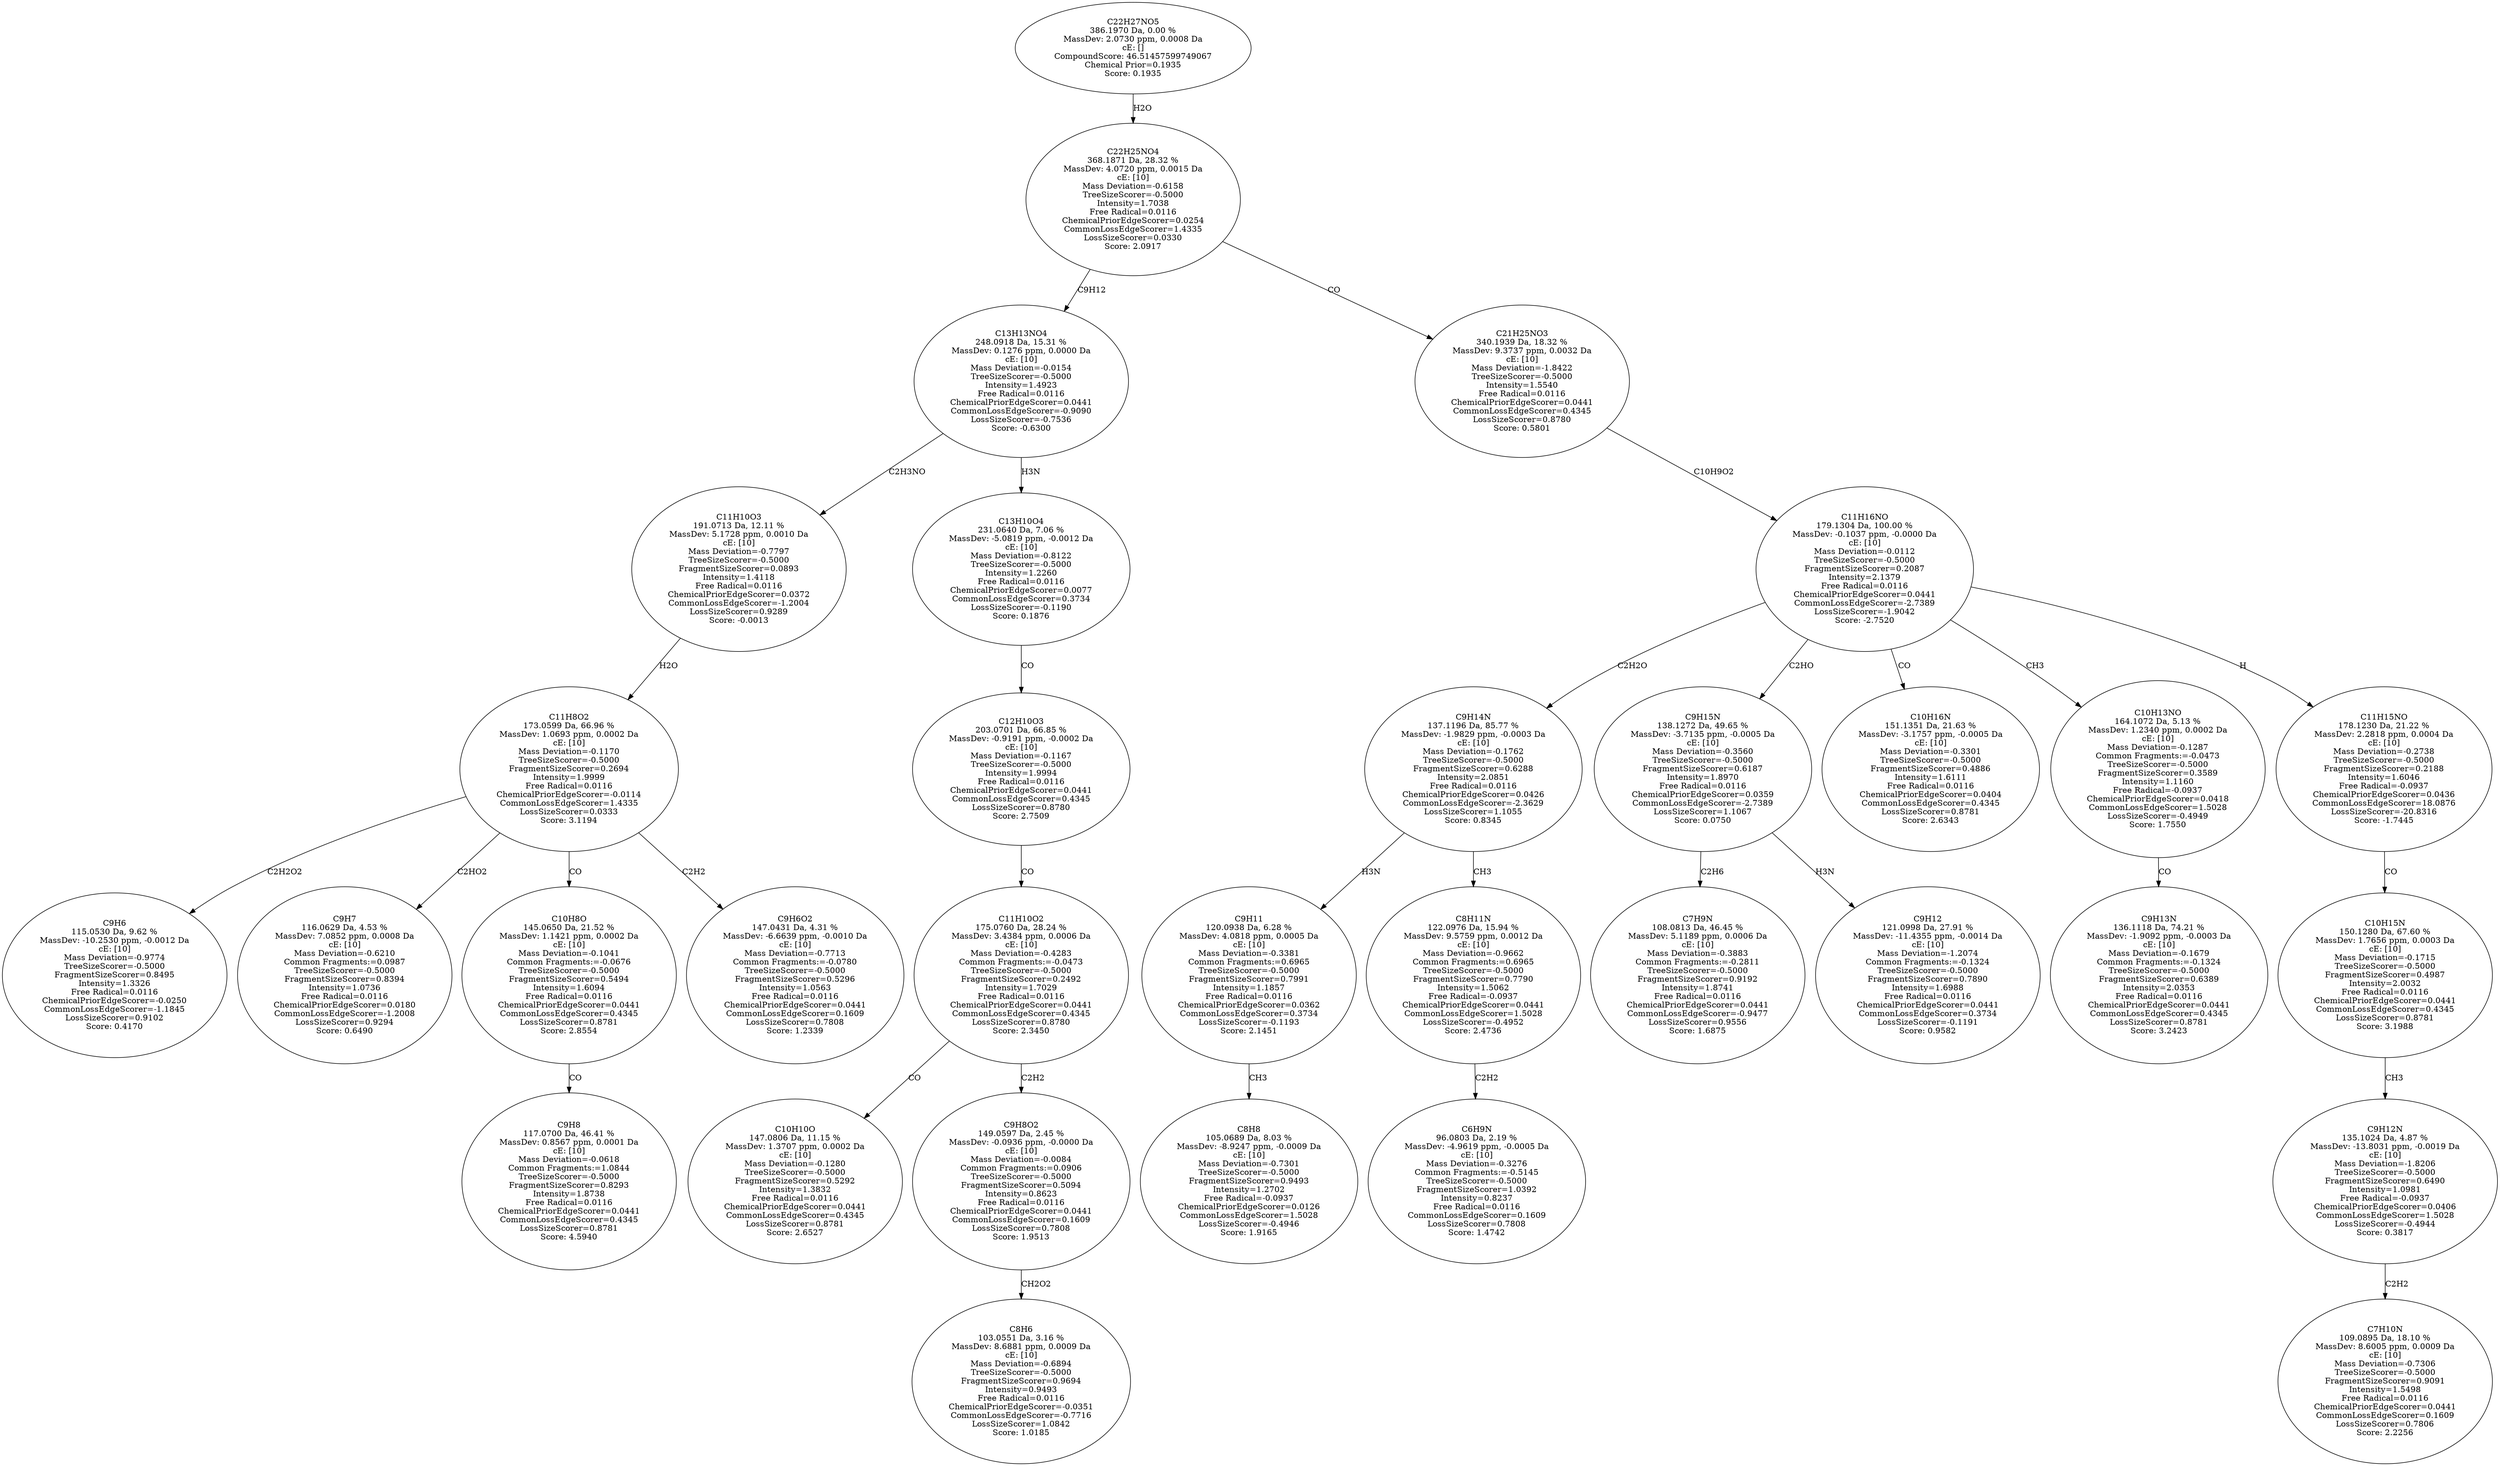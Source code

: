 strict digraph {
v1 [label="C9H6\n115.0530 Da, 9.62 %\nMassDev: -10.2530 ppm, -0.0012 Da\ncE: [10]\nMass Deviation=-0.9774\nTreeSizeScorer=-0.5000\nFragmentSizeScorer=0.8495\nIntensity=1.3326\nFree Radical=0.0116\nChemicalPriorEdgeScorer=-0.0250\nCommonLossEdgeScorer=-1.1845\nLossSizeScorer=0.9102\nScore: 0.4170"];
v2 [label="C9H7\n116.0629 Da, 4.53 %\nMassDev: 7.0852 ppm, 0.0008 Da\ncE: [10]\nMass Deviation=-0.6210\nCommon Fragments:=0.0987\nTreeSizeScorer=-0.5000\nFragmentSizeScorer=0.8394\nIntensity=1.0736\nFree Radical=0.0116\nChemicalPriorEdgeScorer=0.0180\nCommonLossEdgeScorer=-1.2008\nLossSizeScorer=0.9294\nScore: 0.6490"];
v3 [label="C9H8\n117.0700 Da, 46.41 %\nMassDev: 0.8567 ppm, 0.0001 Da\ncE: [10]\nMass Deviation=-0.0618\nCommon Fragments:=1.0844\nTreeSizeScorer=-0.5000\nFragmentSizeScorer=0.8293\nIntensity=1.8738\nFree Radical=0.0116\nChemicalPriorEdgeScorer=0.0441\nCommonLossEdgeScorer=0.4345\nLossSizeScorer=0.8781\nScore: 4.5940"];
v4 [label="C10H8O\n145.0650 Da, 21.52 %\nMassDev: 1.1421 ppm, 0.0002 Da\ncE: [10]\nMass Deviation=-0.1041\nCommon Fragments:=-0.0676\nTreeSizeScorer=-0.5000\nFragmentSizeScorer=0.5494\nIntensity=1.6094\nFree Radical=0.0116\nChemicalPriorEdgeScorer=0.0441\nCommonLossEdgeScorer=0.4345\nLossSizeScorer=0.8781\nScore: 2.8554"];
v5 [label="C9H6O2\n147.0431 Da, 4.31 %\nMassDev: -6.6639 ppm, -0.0010 Da\ncE: [10]\nMass Deviation=-0.7713\nCommon Fragments:=-0.0780\nTreeSizeScorer=-0.5000\nFragmentSizeScorer=0.5296\nIntensity=1.0563\nFree Radical=0.0116\nChemicalPriorEdgeScorer=0.0441\nCommonLossEdgeScorer=0.1609\nLossSizeScorer=0.7808\nScore: 1.2339"];
v6 [label="C11H8O2\n173.0599 Da, 66.96 %\nMassDev: 1.0693 ppm, 0.0002 Da\ncE: [10]\nMass Deviation=-0.1170\nTreeSizeScorer=-0.5000\nFragmentSizeScorer=0.2694\nIntensity=1.9999\nFree Radical=0.0116\nChemicalPriorEdgeScorer=-0.0114\nCommonLossEdgeScorer=1.4335\nLossSizeScorer=0.0333\nScore: 3.1194"];
v7 [label="C11H10O3\n191.0713 Da, 12.11 %\nMassDev: 5.1728 ppm, 0.0010 Da\ncE: [10]\nMass Deviation=-0.7797\nTreeSizeScorer=-0.5000\nFragmentSizeScorer=0.0893\nIntensity=1.4118\nFree Radical=0.0116\nChemicalPriorEdgeScorer=0.0372\nCommonLossEdgeScorer=-1.2004\nLossSizeScorer=0.9289\nScore: -0.0013"];
v8 [label="C10H10O\n147.0806 Da, 11.15 %\nMassDev: 1.3707 ppm, 0.0002 Da\ncE: [10]\nMass Deviation=-0.1280\nTreeSizeScorer=-0.5000\nFragmentSizeScorer=0.5292\nIntensity=1.3832\nFree Radical=0.0116\nChemicalPriorEdgeScorer=0.0441\nCommonLossEdgeScorer=0.4345\nLossSizeScorer=0.8781\nScore: 2.6527"];
v9 [label="C8H6\n103.0551 Da, 3.16 %\nMassDev: 8.6881 ppm, 0.0009 Da\ncE: [10]\nMass Deviation=-0.6894\nTreeSizeScorer=-0.5000\nFragmentSizeScorer=0.9694\nIntensity=0.9493\nFree Radical=0.0116\nChemicalPriorEdgeScorer=-0.0351\nCommonLossEdgeScorer=-0.7716\nLossSizeScorer=1.0842\nScore: 1.0185"];
v10 [label="C9H8O2\n149.0597 Da, 2.45 %\nMassDev: -0.0936 ppm, -0.0000 Da\ncE: [10]\nMass Deviation=-0.0084\nCommon Fragments:=0.0906\nTreeSizeScorer=-0.5000\nFragmentSizeScorer=0.5094\nIntensity=0.8623\nFree Radical=0.0116\nChemicalPriorEdgeScorer=0.0441\nCommonLossEdgeScorer=0.1609\nLossSizeScorer=0.7808\nScore: 1.9513"];
v11 [label="C11H10O2\n175.0760 Da, 28.24 %\nMassDev: 3.4384 ppm, 0.0006 Da\ncE: [10]\nMass Deviation=-0.4283\nCommon Fragments:=-0.0473\nTreeSizeScorer=-0.5000\nFragmentSizeScorer=0.2492\nIntensity=1.7029\nFree Radical=0.0116\nChemicalPriorEdgeScorer=0.0441\nCommonLossEdgeScorer=0.4345\nLossSizeScorer=0.8780\nScore: 2.3450"];
v12 [label="C12H10O3\n203.0701 Da, 66.85 %\nMassDev: -0.9191 ppm, -0.0002 Da\ncE: [10]\nMass Deviation=-0.1167\nTreeSizeScorer=-0.5000\nIntensity=1.9994\nFree Radical=0.0116\nChemicalPriorEdgeScorer=0.0441\nCommonLossEdgeScorer=0.4345\nLossSizeScorer=0.8780\nScore: 2.7509"];
v13 [label="C13H10O4\n231.0640 Da, 7.06 %\nMassDev: -5.0819 ppm, -0.0012 Da\ncE: [10]\nMass Deviation=-0.8122\nTreeSizeScorer=-0.5000\nIntensity=1.2260\nFree Radical=0.0116\nChemicalPriorEdgeScorer=0.0077\nCommonLossEdgeScorer=0.3734\nLossSizeScorer=-0.1190\nScore: 0.1876"];
v14 [label="C13H13NO4\n248.0918 Da, 15.31 %\nMassDev: 0.1276 ppm, 0.0000 Da\ncE: [10]\nMass Deviation=-0.0154\nTreeSizeScorer=-0.5000\nIntensity=1.4923\nFree Radical=0.0116\nChemicalPriorEdgeScorer=0.0441\nCommonLossEdgeScorer=-0.9090\nLossSizeScorer=-0.7536\nScore: -0.6300"];
v15 [label="C8H8\n105.0689 Da, 8.03 %\nMassDev: -8.9247 ppm, -0.0009 Da\ncE: [10]\nMass Deviation=-0.7301\nTreeSizeScorer=-0.5000\nFragmentSizeScorer=0.9493\nIntensity=1.2702\nFree Radical=-0.0937\nChemicalPriorEdgeScorer=0.0126\nCommonLossEdgeScorer=1.5028\nLossSizeScorer=-0.4946\nScore: 1.9165"];
v16 [label="C9H11\n120.0938 Da, 6.28 %\nMassDev: 4.0818 ppm, 0.0005 Da\ncE: [10]\nMass Deviation=-0.3381\nCommon Fragments:=0.6965\nTreeSizeScorer=-0.5000\nFragmentSizeScorer=0.7991\nIntensity=1.1857\nFree Radical=0.0116\nChemicalPriorEdgeScorer=0.0362\nCommonLossEdgeScorer=0.3734\nLossSizeScorer=-0.1193\nScore: 2.1451"];
v17 [label="C6H9N\n96.0803 Da, 2.19 %\nMassDev: -4.9619 ppm, -0.0005 Da\ncE: [10]\nMass Deviation=-0.3276\nCommon Fragments:=-0.5145\nTreeSizeScorer=-0.5000\nFragmentSizeScorer=1.0392\nIntensity=0.8237\nFree Radical=0.0116\nCommonLossEdgeScorer=0.1609\nLossSizeScorer=0.7808\nScore: 1.4742"];
v18 [label="C8H11N\n122.0976 Da, 15.94 %\nMassDev: 9.5759 ppm, 0.0012 Da\ncE: [10]\nMass Deviation=-0.9662\nCommon Fragments:=0.6965\nTreeSizeScorer=-0.5000\nFragmentSizeScorer=0.7790\nIntensity=1.5062\nFree Radical=-0.0937\nChemicalPriorEdgeScorer=0.0441\nCommonLossEdgeScorer=1.5028\nLossSizeScorer=-0.4952\nScore: 2.4736"];
v19 [label="C9H14N\n137.1196 Da, 85.77 %\nMassDev: -1.9829 ppm, -0.0003 Da\ncE: [10]\nMass Deviation=-0.1762\nTreeSizeScorer=-0.5000\nFragmentSizeScorer=0.6288\nIntensity=2.0851\nFree Radical=0.0116\nChemicalPriorEdgeScorer=0.0426\nCommonLossEdgeScorer=-2.3629\nLossSizeScorer=1.1055\nScore: 0.8345"];
v20 [label="C7H9N\n108.0813 Da, 46.45 %\nMassDev: 5.1189 ppm, 0.0006 Da\ncE: [10]\nMass Deviation=-0.3883\nCommon Fragments:=-0.2811\nTreeSizeScorer=-0.5000\nFragmentSizeScorer=0.9192\nIntensity=1.8741\nFree Radical=0.0116\nChemicalPriorEdgeScorer=0.0441\nCommonLossEdgeScorer=-0.9477\nLossSizeScorer=0.9556\nScore: 1.6875"];
v21 [label="C9H12\n121.0998 Da, 27.91 %\nMassDev: -11.4355 ppm, -0.0014 Da\ncE: [10]\nMass Deviation=-1.2074\nCommon Fragments:=-0.1324\nTreeSizeScorer=-0.5000\nFragmentSizeScorer=0.7890\nIntensity=1.6988\nFree Radical=0.0116\nChemicalPriorEdgeScorer=0.0441\nCommonLossEdgeScorer=0.3734\nLossSizeScorer=-0.1191\nScore: 0.9582"];
v22 [label="C9H15N\n138.1272 Da, 49.65 %\nMassDev: -3.7135 ppm, -0.0005 Da\ncE: [10]\nMass Deviation=-0.3560\nTreeSizeScorer=-0.5000\nFragmentSizeScorer=0.6187\nIntensity=1.8970\nFree Radical=0.0116\nChemicalPriorEdgeScorer=0.0359\nCommonLossEdgeScorer=-2.7389\nLossSizeScorer=1.1067\nScore: 0.0750"];
v23 [label="C10H16N\n151.1351 Da, 21.63 %\nMassDev: -3.1757 ppm, -0.0005 Da\ncE: [10]\nMass Deviation=-0.3301\nTreeSizeScorer=-0.5000\nFragmentSizeScorer=0.4886\nIntensity=1.6111\nFree Radical=0.0116\nChemicalPriorEdgeScorer=0.0404\nCommonLossEdgeScorer=0.4345\nLossSizeScorer=0.8781\nScore: 2.6343"];
v24 [label="C9H13N\n136.1118 Da, 74.21 %\nMassDev: -1.9092 ppm, -0.0003 Da\ncE: [10]\nMass Deviation=-0.1679\nCommon Fragments:=-0.1324\nTreeSizeScorer=-0.5000\nFragmentSizeScorer=0.6389\nIntensity=2.0353\nFree Radical=0.0116\nChemicalPriorEdgeScorer=0.0441\nCommonLossEdgeScorer=0.4345\nLossSizeScorer=0.8781\nScore: 3.2423"];
v25 [label="C10H13NO\n164.1072 Da, 5.13 %\nMassDev: 1.2340 ppm, 0.0002 Da\ncE: [10]\nMass Deviation=-0.1287\nCommon Fragments:=-0.0473\nTreeSizeScorer=-0.5000\nFragmentSizeScorer=0.3589\nIntensity=1.1160\nFree Radical=-0.0937\nChemicalPriorEdgeScorer=0.0418\nCommonLossEdgeScorer=1.5028\nLossSizeScorer=-0.4949\nScore: 1.7550"];
v26 [label="C7H10N\n109.0895 Da, 18.10 %\nMassDev: 8.6005 ppm, 0.0009 Da\ncE: [10]\nMass Deviation=-0.7306\nTreeSizeScorer=-0.5000\nFragmentSizeScorer=0.9091\nIntensity=1.5498\nFree Radical=0.0116\nChemicalPriorEdgeScorer=0.0441\nCommonLossEdgeScorer=0.1609\nLossSizeScorer=0.7806\nScore: 2.2256"];
v27 [label="C9H12N\n135.1024 Da, 4.87 %\nMassDev: -13.8031 ppm, -0.0019 Da\ncE: [10]\nMass Deviation=-1.8206\nTreeSizeScorer=-0.5000\nFragmentSizeScorer=0.6490\nIntensity=1.0981\nFree Radical=-0.0937\nChemicalPriorEdgeScorer=0.0406\nCommonLossEdgeScorer=1.5028\nLossSizeScorer=-0.4944\nScore: 0.3817"];
v28 [label="C10H15N\n150.1280 Da, 67.60 %\nMassDev: 1.7656 ppm, 0.0003 Da\ncE: [10]\nMass Deviation=-0.1715\nTreeSizeScorer=-0.5000\nFragmentSizeScorer=0.4987\nIntensity=2.0032\nFree Radical=0.0116\nChemicalPriorEdgeScorer=0.0441\nCommonLossEdgeScorer=0.4345\nLossSizeScorer=0.8781\nScore: 3.1988"];
v29 [label="C11H15NO\n178.1230 Da, 21.22 %\nMassDev: 2.2818 ppm, 0.0004 Da\ncE: [10]\nMass Deviation=-0.2738\nTreeSizeScorer=-0.5000\nFragmentSizeScorer=0.2188\nIntensity=1.6046\nFree Radical=-0.0937\nChemicalPriorEdgeScorer=0.0436\nCommonLossEdgeScorer=18.0876\nLossSizeScorer=-20.8316\nScore: -1.7445"];
v30 [label="C11H16NO\n179.1304 Da, 100.00 %\nMassDev: -0.1037 ppm, -0.0000 Da\ncE: [10]\nMass Deviation=-0.0112\nTreeSizeScorer=-0.5000\nFragmentSizeScorer=0.2087\nIntensity=2.1379\nFree Radical=0.0116\nChemicalPriorEdgeScorer=0.0441\nCommonLossEdgeScorer=-2.7389\nLossSizeScorer=-1.9042\nScore: -2.7520"];
v31 [label="C21H25NO3\n340.1939 Da, 18.32 %\nMassDev: 9.3737 ppm, 0.0032 Da\ncE: [10]\nMass Deviation=-1.8422\nTreeSizeScorer=-0.5000\nIntensity=1.5540\nFree Radical=0.0116\nChemicalPriorEdgeScorer=0.0441\nCommonLossEdgeScorer=0.4345\nLossSizeScorer=0.8780\nScore: 0.5801"];
v32 [label="C22H25NO4\n368.1871 Da, 28.32 %\nMassDev: 4.0720 ppm, 0.0015 Da\ncE: [10]\nMass Deviation=-0.6158\nTreeSizeScorer=-0.5000\nIntensity=1.7038\nFree Radical=0.0116\nChemicalPriorEdgeScorer=0.0254\nCommonLossEdgeScorer=1.4335\nLossSizeScorer=0.0330\nScore: 2.0917"];
v33 [label="C22H27NO5\n386.1970 Da, 0.00 %\nMassDev: 2.0730 ppm, 0.0008 Da\ncE: []\nCompoundScore: 46.51457599749067\nChemical Prior=0.1935\nScore: 0.1935"];
v6 -> v1 [label="C2H2O2"];
v6 -> v2 [label="C2HO2"];
v4 -> v3 [label="CO"];
v6 -> v4 [label="CO"];
v6 -> v5 [label="C2H2"];
v7 -> v6 [label="H2O"];
v14 -> v7 [label="C2H3NO"];
v11 -> v8 [label="CO"];
v10 -> v9 [label="CH2O2"];
v11 -> v10 [label="C2H2"];
v12 -> v11 [label="CO"];
v13 -> v12 [label="CO"];
v14 -> v13 [label="H3N"];
v32 -> v14 [label="C9H12"];
v16 -> v15 [label="CH3"];
v19 -> v16 [label="H3N"];
v18 -> v17 [label="C2H2"];
v19 -> v18 [label="CH3"];
v30 -> v19 [label="C2H2O"];
v22 -> v20 [label="C2H6"];
v22 -> v21 [label="H3N"];
v30 -> v22 [label="C2HO"];
v30 -> v23 [label="CO"];
v25 -> v24 [label="CO"];
v30 -> v25 [label="CH3"];
v27 -> v26 [label="C2H2"];
v28 -> v27 [label="CH3"];
v29 -> v28 [label="CO"];
v30 -> v29 [label="H"];
v31 -> v30 [label="C10H9O2"];
v32 -> v31 [label="CO"];
v33 -> v32 [label="H2O"];
}